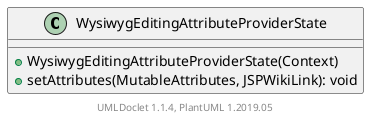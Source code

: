 @startuml

    class WysiwygEditingAttributeProviderState [[WysiwygEditingAttributeProviderState.html]] {
        +WysiwygEditingAttributeProviderState(Context)
        +setAttributes(MutableAttributes, JSPWikiLink): void
    }


    center footer UMLDoclet 1.1.4, PlantUML 1.2019.05
@enduml
